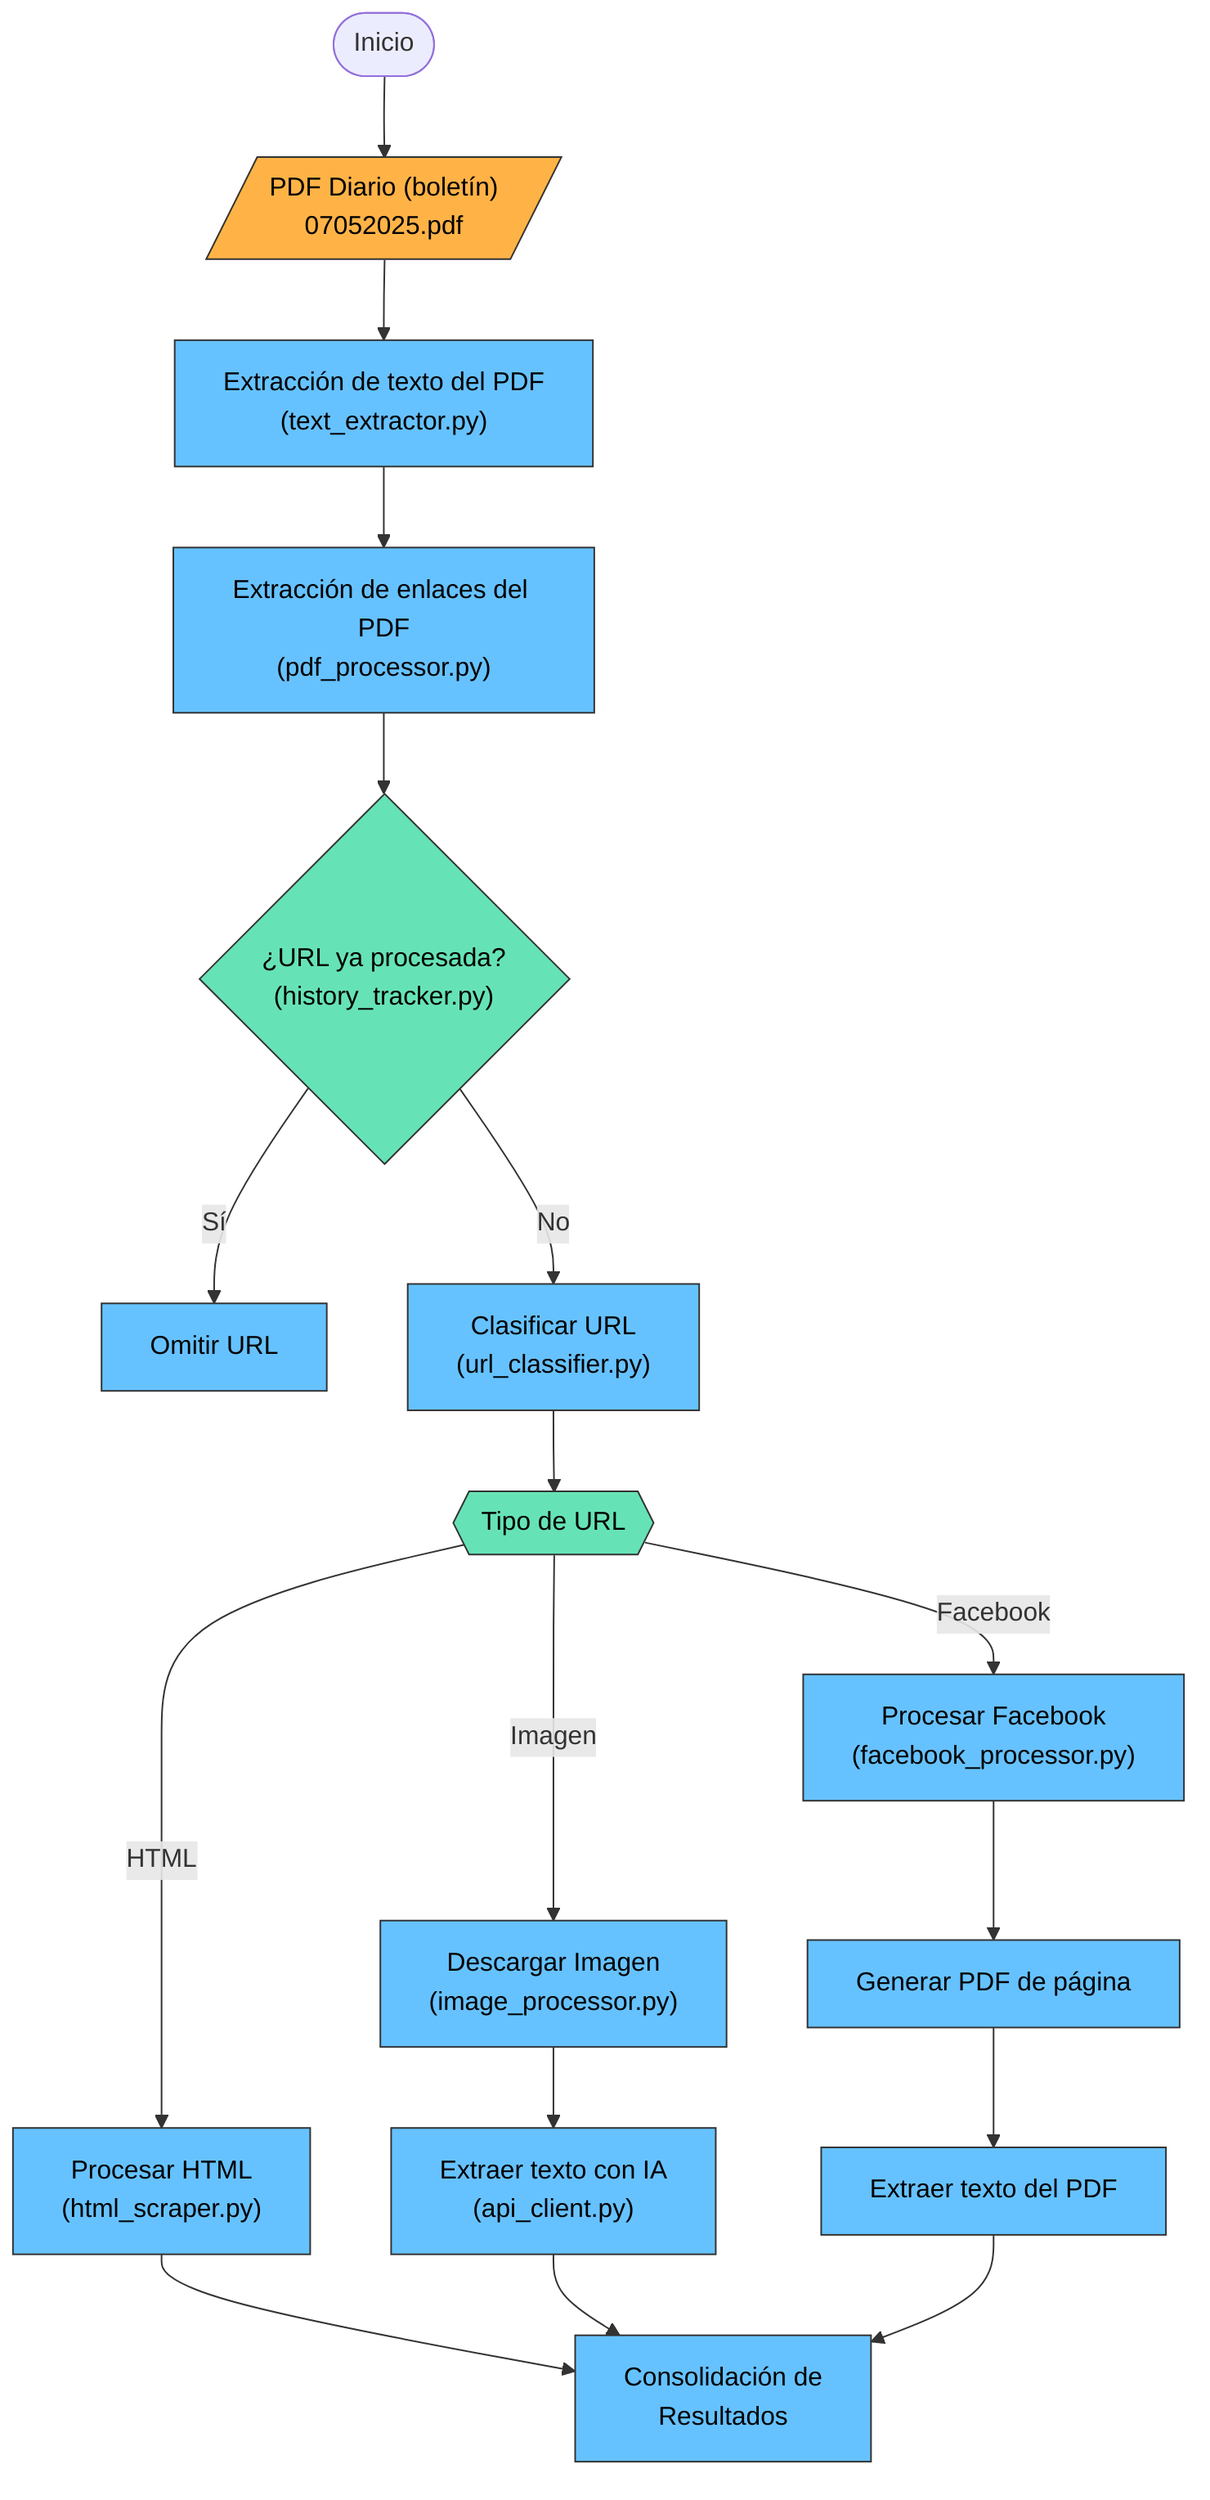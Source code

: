 flowchart TD
    %% ——— colores vivos ———
    classDef entrada  fill:#ffb347,stroke:#333,stroke-width:1px,color:#000000
    classDef proceso  fill:#66c2ff,stroke:#333,stroke-width:1px,color:#000000
    classDef decision fill:#66e3b6,stroke:#333,stroke-width:1px,color:#000000
    classDef salida   fill:#ff8080,stroke:#333,stroke-width:1px,color:#000000

    %% Inicio y entrada
    Start([Inicio]) --> PDFInput[/"PDF Diario (boletín)\n07052025.pdf"/]
    class PDFInput entrada

    %% Extracción de texto estructurado del PDF
    PDFInput --> TextExtraction["Extracción de texto del PDF\n(text_extractor.py)"]
    class TextExtraction proceso

    %% Extracción de enlaces del PDF
    TextExtraction --> LinkExtraction["Extracción de enlaces del PDF\n(pdf_processor.py)"]
    class LinkExtraction proceso
    
    %% Filtrado de URLs procesadas previamente
    LinkExtraction --> HistoryCheck{"¿URL ya procesada?\n(history_tracker.py)"}
    class HistoryCheck decision
    
    HistoryCheck -->|Sí| SkipURL["Omitir URL"]
    class SkipURL proceso
    
    HistoryCheck -->|No| ClassifyURL["Clasificar URL\n(url_classifier.py)"]
    class ClassifyURL proceso
    
    %% Procesamiento por tipo
    ClassifyURL --> UrlType{{"Tipo de URL"}}
    class UrlType decision
    
    UrlType -->|HTML| HTMLProcess["Procesar HTML\n(html_scraper.py)"]
    class HTMLProcess proceso
    
    UrlType -->|Imagen| ImageProcess["Descargar Imagen\n(image_processor.py)"]
    class ImageProcess proceso
    
    UrlType -->|Facebook| FacebookProcess["Procesar Facebook\n(facebook_processor.py)"]
    class FacebookProcess proceso
    
    %% Procesamiento de imágenes con IA
    ImageProcess --> ImageAPI["Extraer texto con IA\n(api_client.py)"]
    class ImageAPI proceso
    
    %% Extracción de texto de Facebook PDFs
    FacebookProcess --> PDFGeneration["Generar PDF de página"]
    class PDFGeneration proceso
    
    PDFGeneration --> FacebookTextExtract["Extraer texto del PDF"]
    class FacebookTextExtract proceso
    
    %% Consolidación
    HTMLProcess --> Consolidation["Consolidación de\nResultados"]
    ImageAPI --> Consolidation
    FacebookTextExtract --> Consolidation
    class Consolidation proceso